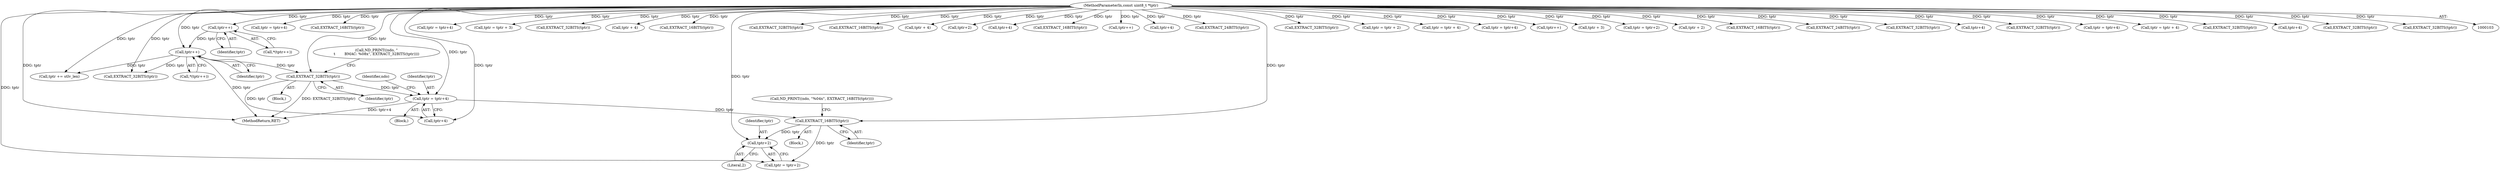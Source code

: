 digraph "0_tcpdump_b20e1639dbac84b3fcb393858521c13ad47a9d70@pointer" {
"1000382" [label="(Call,tptr+2)"];
"1000378" [label="(Call,EXTRACT_16BITS(tptr))"];
"1000368" [label="(Call,tptr = tptr+4)"];
"1000366" [label="(Call,EXTRACT_32BITS(tptr))"];
"1000128" [label="(Call,tptr++)"];
"1000123" [label="(Call,tptr++)"];
"1000105" [label="(MethodParameterIn,const uint8_t *tptr)"];
"1000105" [label="(MethodParameterIn,const uint8_t *tptr)"];
"1000185" [label="(Call,tptr = tptr+4)"];
"1000230" [label="(Call,EXTRACT_16BITS(tptr))"];
"1000124" [label="(Identifier,tptr)"];
"1000379" [label="(Identifier,tptr)"];
"1000490" [label="(MethodReturn,RET)"];
"1000370" [label="(Call,tptr+4)"];
"1000171" [label="(Call,EXTRACT_32BITS(tptr))"];
"1000361" [label="(Call,ND_PRINT((ndo, \"\n\t        BMAC: %08x\", EXTRACT_32BITS(tptr))))"];
"1000129" [label="(Identifier,tptr)"];
"1000127" [label="(Call,*(tptr++))"];
"1000197" [label="(Call,tptr = tptr+4)"];
"1000337" [label="(Call,tptr = tptr + 3)"];
"1000159" [label="(Block,)"];
"1000443" [label="(Call,EXTRACT_32BITS(tptr))"];
"1000453" [label="(Call,tptr + 4)"];
"1000392" [label="(Call,EXTRACT_16BITS(tptr))"];
"1000469" [label="(Call,tptr += stlv_len)"];
"1000183" [label="(Call,EXTRACT_32BITS(tptr))"];
"1000207" [label="(Call,EXTRACT_16BITS(tptr))"];
"1000383" [label="(Identifier,tptr)"];
"1000378" [label="(Call,EXTRACT_16BITS(tptr))"];
"1000318" [label="(Call,tptr + 4)"];
"1000401" [label="(Call,tptr+2)"];
"1000373" [label="(Call,ND_PRINT((ndo, \"%04x\", EXTRACT_16BITS(tptr))))"];
"1000187" [label="(Call,tptr+4)"];
"1000396" [label="(Call,EXTRACT_16BITS(tptr))"];
"1000258" [label="(Call,tptr++)"];
"1000375" [label="(Identifier,ndo)"];
"1000199" [label="(Call,tptr+4)"];
"1000364" [label="(Block,)"];
"1000329" [label="(Call,EXTRACT_24BITS(tptr))"];
"1000376" [label="(Block,)"];
"1000380" [label="(Call,tptr = tptr+2)"];
"1000436" [label="(Call,EXTRACT_32BITS(tptr))"];
"1000209" [label="(Call,tptr = tptr + 2)"];
"1000451" [label="(Call,tptr = tptr + 4)"];
"1000366" [label="(Call,EXTRACT_32BITS(tptr))"];
"1000123" [label="(Call,tptr++)"];
"1000122" [label="(Call,*(tptr++))"];
"1000384" [label="(Literal,2)"];
"1000243" [label="(Call,tptr = tptr+4)"];
"1000307" [label="(Call,tptr++)"];
"1000339" [label="(Call,tptr + 3)"];
"1000399" [label="(Call,tptr = tptr+2)"];
"1000367" [label="(Identifier,tptr)"];
"1000211" [label="(Call,tptr + 2)"];
"1000220" [label="(Call,EXTRACT_16BITS(tptr))"];
"1000334" [label="(Call,EXTRACT_24BITS(tptr))"];
"1000240" [label="(Call,EXTRACT_32BITS(tptr))"];
"1000245" [label="(Call,tptr+4)"];
"1000314" [label="(Call,EXTRACT_32BITS(tptr))"];
"1000173" [label="(Call,tptr = tptr+4)"];
"1000316" [label="(Call,tptr = tptr + 4)"];
"1000369" [label="(Identifier,tptr)"];
"1000195" [label="(Call,EXTRACT_32BITS(tptr))"];
"1000175" [label="(Call,tptr+4)"];
"1000430" [label="(Call,EXTRACT_32BITS(tptr))"];
"1000382" [label="(Call,tptr+2)"];
"1000368" [label="(Call,tptr = tptr+4)"];
"1000128" [label="(Call,tptr++)"];
"1000448" [label="(Call,EXTRACT_32BITS(tptr))"];
"1000382" -> "1000380"  [label="AST: "];
"1000382" -> "1000384"  [label="CFG: "];
"1000383" -> "1000382"  [label="AST: "];
"1000384" -> "1000382"  [label="AST: "];
"1000380" -> "1000382"  [label="CFG: "];
"1000378" -> "1000382"  [label="DDG: tptr"];
"1000105" -> "1000382"  [label="DDG: tptr"];
"1000378" -> "1000376"  [label="AST: "];
"1000378" -> "1000379"  [label="CFG: "];
"1000379" -> "1000378"  [label="AST: "];
"1000373" -> "1000378"  [label="CFG: "];
"1000368" -> "1000378"  [label="DDG: tptr"];
"1000105" -> "1000378"  [label="DDG: tptr"];
"1000378" -> "1000380"  [label="DDG: tptr"];
"1000368" -> "1000159"  [label="AST: "];
"1000368" -> "1000370"  [label="CFG: "];
"1000369" -> "1000368"  [label="AST: "];
"1000370" -> "1000368"  [label="AST: "];
"1000375" -> "1000368"  [label="CFG: "];
"1000368" -> "1000490"  [label="DDG: tptr+4"];
"1000366" -> "1000368"  [label="DDG: tptr"];
"1000105" -> "1000368"  [label="DDG: tptr"];
"1000366" -> "1000364"  [label="AST: "];
"1000366" -> "1000367"  [label="CFG: "];
"1000367" -> "1000366"  [label="AST: "];
"1000361" -> "1000366"  [label="CFG: "];
"1000366" -> "1000490"  [label="DDG: EXTRACT_32BITS(tptr)"];
"1000128" -> "1000366"  [label="DDG: tptr"];
"1000105" -> "1000366"  [label="DDG: tptr"];
"1000366" -> "1000370"  [label="DDG: tptr"];
"1000128" -> "1000127"  [label="AST: "];
"1000128" -> "1000129"  [label="CFG: "];
"1000129" -> "1000128"  [label="AST: "];
"1000127" -> "1000128"  [label="CFG: "];
"1000128" -> "1000490"  [label="DDG: tptr"];
"1000123" -> "1000128"  [label="DDG: tptr"];
"1000105" -> "1000128"  [label="DDG: tptr"];
"1000128" -> "1000171"  [label="DDG: tptr"];
"1000128" -> "1000469"  [label="DDG: tptr"];
"1000123" -> "1000122"  [label="AST: "];
"1000123" -> "1000124"  [label="CFG: "];
"1000124" -> "1000123"  [label="AST: "];
"1000122" -> "1000123"  [label="CFG: "];
"1000105" -> "1000123"  [label="DDG: tptr"];
"1000105" -> "1000103"  [label="AST: "];
"1000105" -> "1000490"  [label="DDG: tptr"];
"1000105" -> "1000171"  [label="DDG: tptr"];
"1000105" -> "1000173"  [label="DDG: tptr"];
"1000105" -> "1000175"  [label="DDG: tptr"];
"1000105" -> "1000183"  [label="DDG: tptr"];
"1000105" -> "1000185"  [label="DDG: tptr"];
"1000105" -> "1000187"  [label="DDG: tptr"];
"1000105" -> "1000195"  [label="DDG: tptr"];
"1000105" -> "1000197"  [label="DDG: tptr"];
"1000105" -> "1000199"  [label="DDG: tptr"];
"1000105" -> "1000207"  [label="DDG: tptr"];
"1000105" -> "1000209"  [label="DDG: tptr"];
"1000105" -> "1000211"  [label="DDG: tptr"];
"1000105" -> "1000220"  [label="DDG: tptr"];
"1000105" -> "1000230"  [label="DDG: tptr"];
"1000105" -> "1000240"  [label="DDG: tptr"];
"1000105" -> "1000243"  [label="DDG: tptr"];
"1000105" -> "1000245"  [label="DDG: tptr"];
"1000105" -> "1000258"  [label="DDG: tptr"];
"1000105" -> "1000307"  [label="DDG: tptr"];
"1000105" -> "1000314"  [label="DDG: tptr"];
"1000105" -> "1000316"  [label="DDG: tptr"];
"1000105" -> "1000318"  [label="DDG: tptr"];
"1000105" -> "1000329"  [label="DDG: tptr"];
"1000105" -> "1000334"  [label="DDG: tptr"];
"1000105" -> "1000337"  [label="DDG: tptr"];
"1000105" -> "1000339"  [label="DDG: tptr"];
"1000105" -> "1000370"  [label="DDG: tptr"];
"1000105" -> "1000380"  [label="DDG: tptr"];
"1000105" -> "1000392"  [label="DDG: tptr"];
"1000105" -> "1000396"  [label="DDG: tptr"];
"1000105" -> "1000399"  [label="DDG: tptr"];
"1000105" -> "1000401"  [label="DDG: tptr"];
"1000105" -> "1000430"  [label="DDG: tptr"];
"1000105" -> "1000436"  [label="DDG: tptr"];
"1000105" -> "1000443"  [label="DDG: tptr"];
"1000105" -> "1000448"  [label="DDG: tptr"];
"1000105" -> "1000451"  [label="DDG: tptr"];
"1000105" -> "1000453"  [label="DDG: tptr"];
"1000105" -> "1000469"  [label="DDG: tptr"];
}
